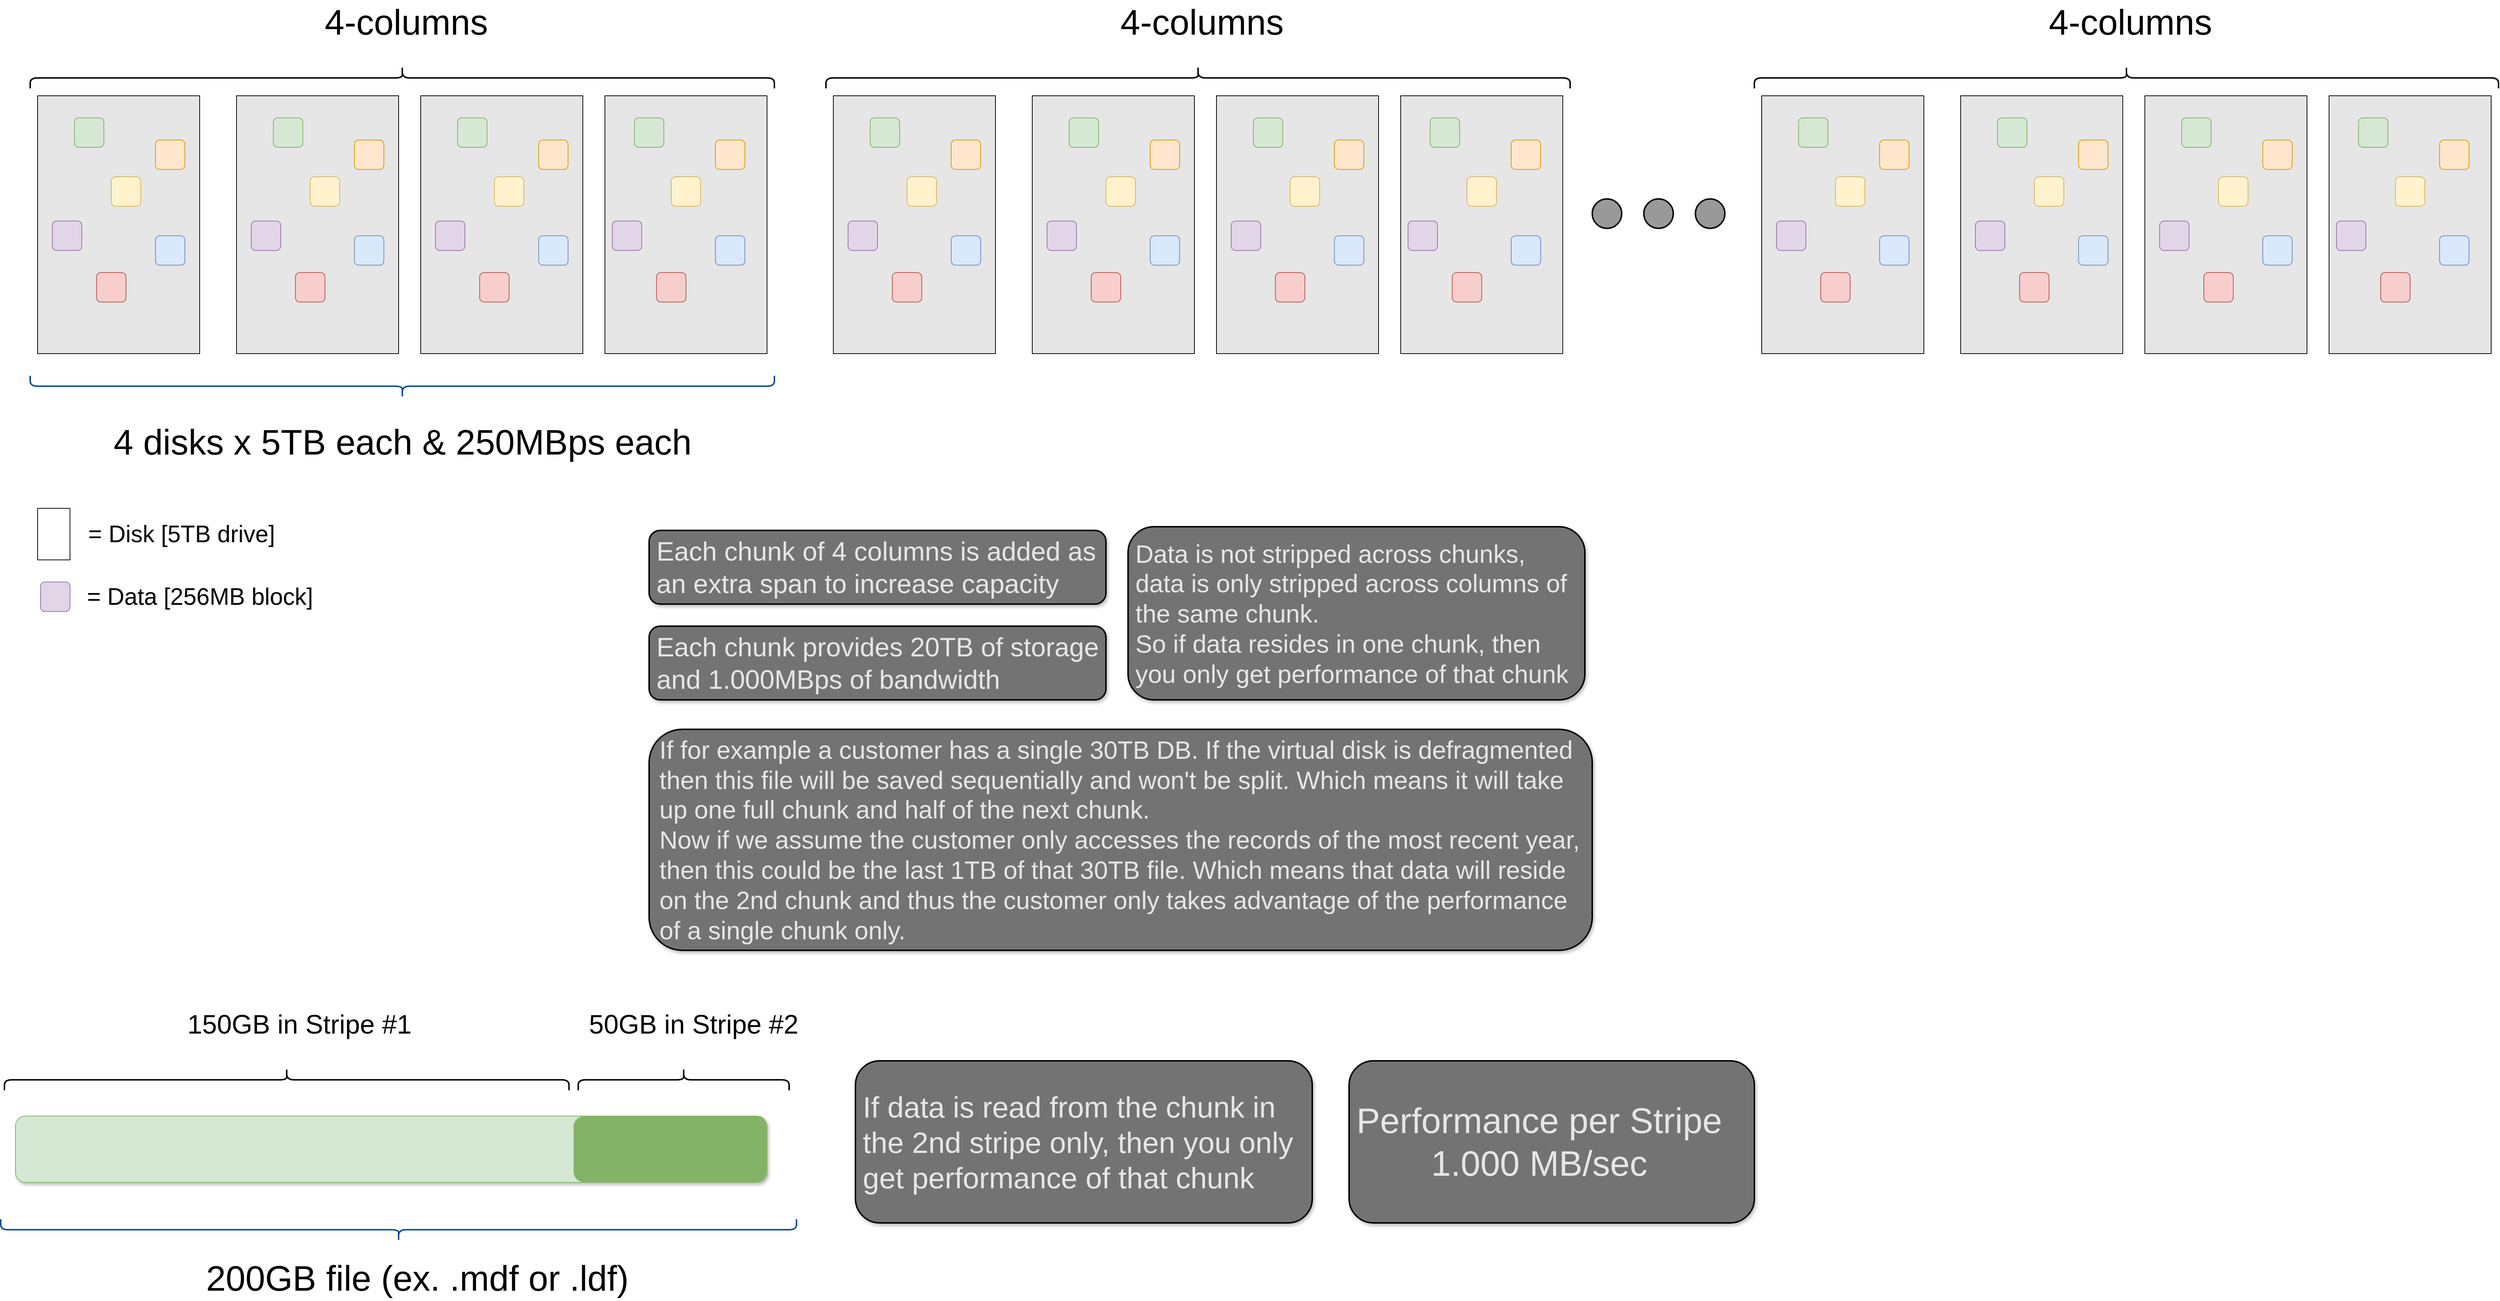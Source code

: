 <mxfile version="13.0.3" type="device" pages="3"><diagram id="DKdcRfRCB1qswMEAjNHK" name="Columns"><mxGraphModel dx="2624" dy="1922" grid="1" gridSize="10" guides="1" tooltips="1" connect="1" arrows="1" fold="1" page="1" pageScale="1" pageWidth="850" pageHeight="1100" math="0" shadow="0"><root><mxCell id="0"/><mxCell id="1" parent="0"/><mxCell id="1ExnS8ZEhoYaDRXS-GKZ-2" value="" style="rounded=1;whiteSpace=wrap;html=1;fillColor=#d5e8d4;shadow=1;strokeColor=#82b366;" vertex="1" parent="1"><mxGeometry x="40" y="1835" width="1020" height="90" as="geometry"/></mxCell><mxCell id="1ExnS8ZEhoYaDRXS-GKZ-3" value="" style="shape=curlyBracket;whiteSpace=wrap;html=1;rounded=1;fillColor=none;size=0.525;strokeWidth=2;rotation=-90;flipV=1;strokeColor=#004C99;" vertex="1" parent="1"><mxGeometry x="545" y="1450" width="30" height="1080" as="geometry"/></mxCell><mxCell id="1ExnS8ZEhoYaDRXS-GKZ-4" value="200GB file (ex. .mdf or .ldf)" style="text;html=1;align=center;verticalAlign=middle;resizable=0;points=[];autosize=1;fontSize=48;" vertex="1" parent="1"><mxGeometry x="290" y="2025" width="590" height="60" as="geometry"/></mxCell><mxCell id="1ExnS8ZEhoYaDRXS-GKZ-6" value="" style="shape=curlyBracket;whiteSpace=wrap;html=1;rounded=1;fillColor=none;size=0.525;strokeWidth=2;rotation=90;" vertex="1" parent="1"><mxGeometry x="393.13" y="1401.88" width="30" height="766.25" as="geometry"/></mxCell><mxCell id="1ExnS8ZEhoYaDRXS-GKZ-7" value="150GB in Stripe #1" style="text;html=1;align=center;verticalAlign=middle;resizable=0;points=[];autosize=1;fontSize=36;" vertex="1" parent="1"><mxGeometry x="265" y="1685" width="320" height="50" as="geometry"/></mxCell><mxCell id="1ExnS8ZEhoYaDRXS-GKZ-8" value="" style="shape=curlyBracket;whiteSpace=wrap;html=1;rounded=1;fillColor=none;size=0.525;strokeWidth=2;rotation=90;" vertex="1" parent="1"><mxGeometry x="931.88" y="1641.88" width="30" height="286.25" as="geometry"/></mxCell><mxCell id="1ExnS8ZEhoYaDRXS-GKZ-10" value="50GB in Stripe #2" style="text;html=1;align=center;verticalAlign=middle;resizable=0;points=[];autosize=1;fontSize=36;" vertex="1" parent="1"><mxGeometry x="810" y="1685" width="300" height="50" as="geometry"/></mxCell><mxCell id="1ExnS8ZEhoYaDRXS-GKZ-11" value="" style="rounded=1;whiteSpace=wrap;html=1;shadow=0;strokeColor=#82b366;fillColor=#82B366;fontSize=36;" vertex="1" parent="1"><mxGeometry x="798" y="1836" width="261" height="88" as="geometry"/></mxCell><mxCell id="1ExnS8ZEhoYaDRXS-GKZ-12" value="If data is read from the chunk in the 2nd stripe only, then you only get performance of that chunk" style="rounded=1;whiteSpace=wrap;html=1;shadow=1;strokeColor=#000000;strokeWidth=2;fillColor=#737373;fontSize=40;fontColor=#E6E6E6;align=left;spacingLeft=8;spacingRight=8;" vertex="1" parent="1"><mxGeometry x="1180" y="1760" width="620" height="220" as="geometry"/></mxCell><mxCell id="1ExnS8ZEhoYaDRXS-GKZ-13" value="Performance per Stripe&lt;br style=&quot;font-size: 48px;&quot;&gt;&lt;div style=&quot;text-align: center; font-size: 48px;&quot;&gt;&lt;span style=&quot;font-size: 48px;&quot;&gt;1.000 MB/sec&lt;/span&gt;&lt;/div&gt;" style="rounded=1;whiteSpace=wrap;html=1;shadow=1;strokeColor=#000000;strokeWidth=2;fillColor=#737373;fontSize=48;fontColor=#E6E6E6;align=left;spacingLeft=8;spacingRight=8;" vertex="1" parent="1"><mxGeometry x="1850" y="1760" width="550" height="220" as="geometry"/></mxCell><mxCell id="AC894N1xQ28S6nn_JGW8-8" value="Disks" parent="0"/><mxCell id="AC894N1xQ28S6nn_JGW8-3" value="" style="rounded=0;whiteSpace=wrap;html=1;fillColor=#E6E6E6;" parent="AC894N1xQ28S6nn_JGW8-8" vertex="1"><mxGeometry x="70" y="450" width="220" height="350" as="geometry"/></mxCell><mxCell id="AC894N1xQ28S6nn_JGW8-4" value="" style="rounded=0;whiteSpace=wrap;html=1;fillColor=#E6E6E6;" parent="AC894N1xQ28S6nn_JGW8-8" vertex="1"><mxGeometry x="340" y="450" width="220" height="350" as="geometry"/></mxCell><mxCell id="AC894N1xQ28S6nn_JGW8-5" value="" style="rounded=0;whiteSpace=wrap;html=1;fillColor=#E6E6E6;" parent="AC894N1xQ28S6nn_JGW8-8" vertex="1"><mxGeometry x="590" y="450" width="220" height="350" as="geometry"/></mxCell><mxCell id="AC894N1xQ28S6nn_JGW8-6" value="" style="rounded=0;whiteSpace=wrap;html=1;fillColor=#E6E6E6;" parent="AC894N1xQ28S6nn_JGW8-8" vertex="1"><mxGeometry x="840" y="450" width="220" height="350" as="geometry"/></mxCell><mxCell id="AC894N1xQ28S6nn_JGW8-9" value="Data" parent="0"/><mxCell id="AC894N1xQ28S6nn_JGW8-7" value="" style="rounded=1;whiteSpace=wrap;html=1;fillColor=#e1d5e7;strokeColor=#9673a6;" parent="AC894N1xQ28S6nn_JGW8-9" vertex="1"><mxGeometry x="90" y="620" width="40" height="40" as="geometry"/></mxCell><mxCell id="AC894N1xQ28S6nn_JGW8-17" value="" style="rounded=1;whiteSpace=wrap;html=1;fillColor=#fff2cc;strokeColor=#d6b656;" parent="AC894N1xQ28S6nn_JGW8-9" vertex="1"><mxGeometry x="170" y="560" width="40" height="40" as="geometry"/></mxCell><mxCell id="AC894N1xQ28S6nn_JGW8-18" value="" style="rounded=1;whiteSpace=wrap;html=1;fillColor=#f8cecc;strokeColor=#b85450;" parent="AC894N1xQ28S6nn_JGW8-9" vertex="1"><mxGeometry x="150" y="690" width="40" height="40" as="geometry"/></mxCell><mxCell id="AC894N1xQ28S6nn_JGW8-19" value="" style="rounded=1;whiteSpace=wrap;html=1;fillColor=#dae8fc;strokeColor=#6c8ebf;" parent="AC894N1xQ28S6nn_JGW8-9" vertex="1"><mxGeometry x="230" y="640" width="40" height="40" as="geometry"/></mxCell><mxCell id="AC894N1xQ28S6nn_JGW8-20" value="" style="rounded=1;whiteSpace=wrap;html=1;fillColor=#d5e8d4;strokeColor=#82b366;" parent="AC894N1xQ28S6nn_JGW8-9" vertex="1"><mxGeometry x="120" y="480" width="40" height="40" as="geometry"/></mxCell><mxCell id="AC894N1xQ28S6nn_JGW8-21" value="" style="rounded=1;whiteSpace=wrap;html=1;fillColor=#ffe6cc;strokeColor=#d79b00;" parent="AC894N1xQ28S6nn_JGW8-9" vertex="1"><mxGeometry x="230" y="510" width="40" height="40" as="geometry"/></mxCell><mxCell id="AC894N1xQ28S6nn_JGW8-23" value="" style="rounded=1;whiteSpace=wrap;html=1;fillColor=#e1d5e7;strokeColor=#9673a6;" parent="AC894N1xQ28S6nn_JGW8-9" vertex="1"><mxGeometry x="360" y="620" width="40" height="40" as="geometry"/></mxCell><mxCell id="AC894N1xQ28S6nn_JGW8-24" value="" style="rounded=1;whiteSpace=wrap;html=1;fillColor=#fff2cc;strokeColor=#d6b656;" parent="AC894N1xQ28S6nn_JGW8-9" vertex="1"><mxGeometry x="440" y="560" width="40" height="40" as="geometry"/></mxCell><mxCell id="AC894N1xQ28S6nn_JGW8-25" value="" style="rounded=1;whiteSpace=wrap;html=1;fillColor=#f8cecc;strokeColor=#b85450;" parent="AC894N1xQ28S6nn_JGW8-9" vertex="1"><mxGeometry x="420" y="690" width="40" height="40" as="geometry"/></mxCell><mxCell id="AC894N1xQ28S6nn_JGW8-26" value="" style="rounded=1;whiteSpace=wrap;html=1;fillColor=#dae8fc;strokeColor=#6c8ebf;" parent="AC894N1xQ28S6nn_JGW8-9" vertex="1"><mxGeometry x="500" y="640" width="40" height="40" as="geometry"/></mxCell><mxCell id="AC894N1xQ28S6nn_JGW8-27" value="" style="rounded=1;whiteSpace=wrap;html=1;fillColor=#d5e8d4;strokeColor=#82b366;" parent="AC894N1xQ28S6nn_JGW8-9" vertex="1"><mxGeometry x="390" y="480" width="40" height="40" as="geometry"/></mxCell><mxCell id="AC894N1xQ28S6nn_JGW8-28" value="" style="rounded=1;whiteSpace=wrap;html=1;fillColor=#ffe6cc;strokeColor=#d79b00;" parent="AC894N1xQ28S6nn_JGW8-9" vertex="1"><mxGeometry x="500" y="510" width="40" height="40" as="geometry"/></mxCell><mxCell id="AC894N1xQ28S6nn_JGW8-29" value="" style="rounded=1;whiteSpace=wrap;html=1;fillColor=#e1d5e7;strokeColor=#9673a6;" parent="AC894N1xQ28S6nn_JGW8-9" vertex="1"><mxGeometry x="610" y="620" width="40" height="40" as="geometry"/></mxCell><mxCell id="AC894N1xQ28S6nn_JGW8-30" value="" style="rounded=1;whiteSpace=wrap;html=1;fillColor=#fff2cc;strokeColor=#d6b656;" parent="AC894N1xQ28S6nn_JGW8-9" vertex="1"><mxGeometry x="690" y="560" width="40" height="40" as="geometry"/></mxCell><mxCell id="AC894N1xQ28S6nn_JGW8-31" value="" style="rounded=1;whiteSpace=wrap;html=1;fillColor=#f8cecc;strokeColor=#b85450;" parent="AC894N1xQ28S6nn_JGW8-9" vertex="1"><mxGeometry x="670" y="690" width="40" height="40" as="geometry"/></mxCell><mxCell id="AC894N1xQ28S6nn_JGW8-32" value="" style="rounded=1;whiteSpace=wrap;html=1;fillColor=#dae8fc;strokeColor=#6c8ebf;" parent="AC894N1xQ28S6nn_JGW8-9" vertex="1"><mxGeometry x="750" y="640" width="40" height="40" as="geometry"/></mxCell><mxCell id="AC894N1xQ28S6nn_JGW8-33" value="" style="rounded=1;whiteSpace=wrap;html=1;fillColor=#d5e8d4;strokeColor=#82b366;" parent="AC894N1xQ28S6nn_JGW8-9" vertex="1"><mxGeometry x="640" y="480" width="40" height="40" as="geometry"/></mxCell><mxCell id="AC894N1xQ28S6nn_JGW8-34" value="" style="rounded=1;whiteSpace=wrap;html=1;fillColor=#ffe6cc;strokeColor=#d79b00;" parent="AC894N1xQ28S6nn_JGW8-9" vertex="1"><mxGeometry x="750" y="510" width="40" height="40" as="geometry"/></mxCell><mxCell id="AC894N1xQ28S6nn_JGW8-35" value="" style="rounded=1;whiteSpace=wrap;html=1;fillColor=#e1d5e7;strokeColor=#9673a6;" parent="AC894N1xQ28S6nn_JGW8-9" vertex="1"><mxGeometry x="850" y="620" width="40" height="40" as="geometry"/></mxCell><mxCell id="AC894N1xQ28S6nn_JGW8-36" value="" style="rounded=1;whiteSpace=wrap;html=1;fillColor=#fff2cc;strokeColor=#d6b656;" parent="AC894N1xQ28S6nn_JGW8-9" vertex="1"><mxGeometry x="930" y="560" width="40" height="40" as="geometry"/></mxCell><mxCell id="AC894N1xQ28S6nn_JGW8-37" value="" style="rounded=1;whiteSpace=wrap;html=1;fillColor=#f8cecc;strokeColor=#b85450;" parent="AC894N1xQ28S6nn_JGW8-9" vertex="1"><mxGeometry x="910" y="690" width="40" height="40" as="geometry"/></mxCell><mxCell id="AC894N1xQ28S6nn_JGW8-38" value="" style="rounded=1;whiteSpace=wrap;html=1;fillColor=#dae8fc;strokeColor=#6c8ebf;" parent="AC894N1xQ28S6nn_JGW8-9" vertex="1"><mxGeometry x="990" y="640" width="40" height="40" as="geometry"/></mxCell><mxCell id="AC894N1xQ28S6nn_JGW8-39" value="" style="rounded=1;whiteSpace=wrap;html=1;fillColor=#d5e8d4;strokeColor=#82b366;" parent="AC894N1xQ28S6nn_JGW8-9" vertex="1"><mxGeometry x="880" y="480" width="40" height="40" as="geometry"/></mxCell><mxCell id="AC894N1xQ28S6nn_JGW8-40" value="" style="rounded=1;whiteSpace=wrap;html=1;fillColor=#ffe6cc;strokeColor=#d79b00;" parent="AC894N1xQ28S6nn_JGW8-9" vertex="1"><mxGeometry x="990" y="510" width="40" height="40" as="geometry"/></mxCell><mxCell id="AC894N1xQ28S6nn_JGW8-41" value="" style="rounded=0;whiteSpace=wrap;html=1;fillColor=#E6E6E6;" parent="AC894N1xQ28S6nn_JGW8-9" vertex="1"><mxGeometry x="1150" y="450" width="220" height="350" as="geometry"/></mxCell><mxCell id="AC894N1xQ28S6nn_JGW8-42" value="" style="rounded=0;whiteSpace=wrap;html=1;fillColor=#E6E6E6;" parent="AC894N1xQ28S6nn_JGW8-9" vertex="1"><mxGeometry x="1420" y="450" width="220" height="350" as="geometry"/></mxCell><mxCell id="AC894N1xQ28S6nn_JGW8-43" value="" style="rounded=0;whiteSpace=wrap;html=1;fillColor=#E6E6E6;" parent="AC894N1xQ28S6nn_JGW8-9" vertex="1"><mxGeometry x="1670" y="450" width="220" height="350" as="geometry"/></mxCell><mxCell id="AC894N1xQ28S6nn_JGW8-44" value="" style="rounded=0;whiteSpace=wrap;html=1;fillColor=#E6E6E6;" parent="AC894N1xQ28S6nn_JGW8-9" vertex="1"><mxGeometry x="1920" y="450" width="220" height="350" as="geometry"/></mxCell><mxCell id="AC894N1xQ28S6nn_JGW8-45" value="" style="rounded=1;whiteSpace=wrap;html=1;fillColor=#e1d5e7;strokeColor=#9673a6;" parent="AC894N1xQ28S6nn_JGW8-9" vertex="1"><mxGeometry x="1170" y="620" width="40" height="40" as="geometry"/></mxCell><mxCell id="AC894N1xQ28S6nn_JGW8-46" value="" style="rounded=1;whiteSpace=wrap;html=1;fillColor=#fff2cc;strokeColor=#d6b656;" parent="AC894N1xQ28S6nn_JGW8-9" vertex="1"><mxGeometry x="1250" y="560" width="40" height="40" as="geometry"/></mxCell><mxCell id="AC894N1xQ28S6nn_JGW8-47" value="" style="rounded=1;whiteSpace=wrap;html=1;fillColor=#f8cecc;strokeColor=#b85450;" parent="AC894N1xQ28S6nn_JGW8-9" vertex="1"><mxGeometry x="1230" y="690" width="40" height="40" as="geometry"/></mxCell><mxCell id="AC894N1xQ28S6nn_JGW8-48" value="" style="rounded=1;whiteSpace=wrap;html=1;fillColor=#dae8fc;strokeColor=#6c8ebf;" parent="AC894N1xQ28S6nn_JGW8-9" vertex="1"><mxGeometry x="1310" y="640" width="40" height="40" as="geometry"/></mxCell><mxCell id="AC894N1xQ28S6nn_JGW8-49" value="" style="rounded=1;whiteSpace=wrap;html=1;fillColor=#d5e8d4;strokeColor=#82b366;" parent="AC894N1xQ28S6nn_JGW8-9" vertex="1"><mxGeometry x="1200" y="480" width="40" height="40" as="geometry"/></mxCell><mxCell id="AC894N1xQ28S6nn_JGW8-50" value="" style="rounded=1;whiteSpace=wrap;html=1;fillColor=#ffe6cc;strokeColor=#d79b00;" parent="AC894N1xQ28S6nn_JGW8-9" vertex="1"><mxGeometry x="1310" y="510" width="40" height="40" as="geometry"/></mxCell><mxCell id="AC894N1xQ28S6nn_JGW8-51" value="" style="rounded=1;whiteSpace=wrap;html=1;fillColor=#e1d5e7;strokeColor=#9673a6;" parent="AC894N1xQ28S6nn_JGW8-9" vertex="1"><mxGeometry x="1440" y="620" width="40" height="40" as="geometry"/></mxCell><mxCell id="AC894N1xQ28S6nn_JGW8-52" value="" style="rounded=1;whiteSpace=wrap;html=1;fillColor=#fff2cc;strokeColor=#d6b656;" parent="AC894N1xQ28S6nn_JGW8-9" vertex="1"><mxGeometry x="1520" y="560" width="40" height="40" as="geometry"/></mxCell><mxCell id="AC894N1xQ28S6nn_JGW8-53" value="" style="rounded=1;whiteSpace=wrap;html=1;fillColor=#f8cecc;strokeColor=#b85450;" parent="AC894N1xQ28S6nn_JGW8-9" vertex="1"><mxGeometry x="1500" y="690" width="40" height="40" as="geometry"/></mxCell><mxCell id="AC894N1xQ28S6nn_JGW8-54" value="" style="rounded=1;whiteSpace=wrap;html=1;fillColor=#dae8fc;strokeColor=#6c8ebf;" parent="AC894N1xQ28S6nn_JGW8-9" vertex="1"><mxGeometry x="1580" y="640" width="40" height="40" as="geometry"/></mxCell><mxCell id="AC894N1xQ28S6nn_JGW8-55" value="" style="rounded=1;whiteSpace=wrap;html=1;fillColor=#d5e8d4;strokeColor=#82b366;" parent="AC894N1xQ28S6nn_JGW8-9" vertex="1"><mxGeometry x="1470" y="480" width="40" height="40" as="geometry"/></mxCell><mxCell id="AC894N1xQ28S6nn_JGW8-56" value="" style="rounded=1;whiteSpace=wrap;html=1;fillColor=#ffe6cc;strokeColor=#d79b00;" parent="AC894N1xQ28S6nn_JGW8-9" vertex="1"><mxGeometry x="1580" y="510" width="40" height="40" as="geometry"/></mxCell><mxCell id="AC894N1xQ28S6nn_JGW8-57" value="" style="rounded=1;whiteSpace=wrap;html=1;fillColor=#e1d5e7;strokeColor=#9673a6;" parent="AC894N1xQ28S6nn_JGW8-9" vertex="1"><mxGeometry x="1690" y="620" width="40" height="40" as="geometry"/></mxCell><mxCell id="AC894N1xQ28S6nn_JGW8-58" value="" style="rounded=1;whiteSpace=wrap;html=1;fillColor=#fff2cc;strokeColor=#d6b656;" parent="AC894N1xQ28S6nn_JGW8-9" vertex="1"><mxGeometry x="1770" y="560" width="40" height="40" as="geometry"/></mxCell><mxCell id="AC894N1xQ28S6nn_JGW8-59" value="" style="rounded=1;whiteSpace=wrap;html=1;fillColor=#f8cecc;strokeColor=#b85450;" parent="AC894N1xQ28S6nn_JGW8-9" vertex="1"><mxGeometry x="1750" y="690" width="40" height="40" as="geometry"/></mxCell><mxCell id="AC894N1xQ28S6nn_JGW8-60" value="" style="rounded=1;whiteSpace=wrap;html=1;fillColor=#dae8fc;strokeColor=#6c8ebf;" parent="AC894N1xQ28S6nn_JGW8-9" vertex="1"><mxGeometry x="1830" y="640" width="40" height="40" as="geometry"/></mxCell><mxCell id="AC894N1xQ28S6nn_JGW8-61" value="" style="rounded=1;whiteSpace=wrap;html=1;fillColor=#d5e8d4;strokeColor=#82b366;" parent="AC894N1xQ28S6nn_JGW8-9" vertex="1"><mxGeometry x="1720" y="480" width="40" height="40" as="geometry"/></mxCell><mxCell id="AC894N1xQ28S6nn_JGW8-62" value="" style="rounded=1;whiteSpace=wrap;html=1;fillColor=#ffe6cc;strokeColor=#d79b00;" parent="AC894N1xQ28S6nn_JGW8-9" vertex="1"><mxGeometry x="1830" y="510" width="40" height="40" as="geometry"/></mxCell><mxCell id="AC894N1xQ28S6nn_JGW8-63" value="" style="rounded=1;whiteSpace=wrap;html=1;fillColor=#e1d5e7;strokeColor=#9673a6;" parent="AC894N1xQ28S6nn_JGW8-9" vertex="1"><mxGeometry x="1930" y="620" width="40" height="40" as="geometry"/></mxCell><mxCell id="AC894N1xQ28S6nn_JGW8-64" value="" style="rounded=1;whiteSpace=wrap;html=1;fillColor=#fff2cc;strokeColor=#d6b656;" parent="AC894N1xQ28S6nn_JGW8-9" vertex="1"><mxGeometry x="2010" y="560" width="40" height="40" as="geometry"/></mxCell><mxCell id="AC894N1xQ28S6nn_JGW8-65" value="" style="rounded=1;whiteSpace=wrap;html=1;fillColor=#f8cecc;strokeColor=#b85450;" parent="AC894N1xQ28S6nn_JGW8-9" vertex="1"><mxGeometry x="1990" y="690" width="40" height="40" as="geometry"/></mxCell><mxCell id="AC894N1xQ28S6nn_JGW8-66" value="" style="rounded=1;whiteSpace=wrap;html=1;fillColor=#dae8fc;strokeColor=#6c8ebf;" parent="AC894N1xQ28S6nn_JGW8-9" vertex="1"><mxGeometry x="2070" y="640" width="40" height="40" as="geometry"/></mxCell><mxCell id="AC894N1xQ28S6nn_JGW8-67" value="" style="rounded=1;whiteSpace=wrap;html=1;fillColor=#d5e8d4;strokeColor=#82b366;" parent="AC894N1xQ28S6nn_JGW8-9" vertex="1"><mxGeometry x="1960" y="480" width="40" height="40" as="geometry"/></mxCell><mxCell id="AC894N1xQ28S6nn_JGW8-68" value="" style="rounded=1;whiteSpace=wrap;html=1;fillColor=#ffe6cc;strokeColor=#d79b00;" parent="AC894N1xQ28S6nn_JGW8-9" vertex="1"><mxGeometry x="2070" y="510" width="40" height="40" as="geometry"/></mxCell><mxCell id="AC894N1xQ28S6nn_JGW8-69" value="4-columns" style="text;html=1;align=center;verticalAlign=middle;resizable=0;points=[];autosize=1;fontSize=48;" parent="AC894N1xQ28S6nn_JGW8-9" vertex="1"><mxGeometry x="1530" y="320" width="240" height="60" as="geometry"/></mxCell><mxCell id="AC894N1xQ28S6nn_JGW8-70" value="" style="shape=curlyBracket;whiteSpace=wrap;html=1;rounded=1;fillColor=none;size=0.525;strokeWidth=2;rotation=90;" parent="AC894N1xQ28S6nn_JGW8-9" vertex="1"><mxGeometry x="1630" y="-80" width="30" height="1010" as="geometry"/></mxCell><mxCell id="AC894N1xQ28S6nn_JGW8-74" value="" style="rounded=0;whiteSpace=wrap;html=1;fillColor=#E6E6E6;" parent="AC894N1xQ28S6nn_JGW8-9" vertex="1"><mxGeometry x="2410" y="450" width="220" height="350" as="geometry"/></mxCell><mxCell id="AC894N1xQ28S6nn_JGW8-75" value="" style="rounded=0;whiteSpace=wrap;html=1;fillColor=#E6E6E6;" parent="AC894N1xQ28S6nn_JGW8-9" vertex="1"><mxGeometry x="2680" y="450" width="220" height="350" as="geometry"/></mxCell><mxCell id="AC894N1xQ28S6nn_JGW8-76" value="" style="rounded=0;whiteSpace=wrap;html=1;fillColor=#E6E6E6;" parent="AC894N1xQ28S6nn_JGW8-9" vertex="1"><mxGeometry x="2930" y="450" width="220" height="350" as="geometry"/></mxCell><mxCell id="AC894N1xQ28S6nn_JGW8-77" value="" style="rounded=0;whiteSpace=wrap;html=1;fillColor=#E6E6E6;" parent="AC894N1xQ28S6nn_JGW8-9" vertex="1"><mxGeometry x="3180" y="450" width="220" height="350" as="geometry"/></mxCell><mxCell id="AC894N1xQ28S6nn_JGW8-78" value="" style="rounded=1;whiteSpace=wrap;html=1;fillColor=#e1d5e7;strokeColor=#9673a6;" parent="AC894N1xQ28S6nn_JGW8-9" vertex="1"><mxGeometry x="2430" y="620" width="40" height="40" as="geometry"/></mxCell><mxCell id="AC894N1xQ28S6nn_JGW8-79" value="" style="rounded=1;whiteSpace=wrap;html=1;fillColor=#fff2cc;strokeColor=#d6b656;" parent="AC894N1xQ28S6nn_JGW8-9" vertex="1"><mxGeometry x="2510" y="560" width="40" height="40" as="geometry"/></mxCell><mxCell id="AC894N1xQ28S6nn_JGW8-80" value="" style="rounded=1;whiteSpace=wrap;html=1;fillColor=#f8cecc;strokeColor=#b85450;" parent="AC894N1xQ28S6nn_JGW8-9" vertex="1"><mxGeometry x="2490" y="690" width="40" height="40" as="geometry"/></mxCell><mxCell id="AC894N1xQ28S6nn_JGW8-81" value="" style="rounded=1;whiteSpace=wrap;html=1;fillColor=#dae8fc;strokeColor=#6c8ebf;" parent="AC894N1xQ28S6nn_JGW8-9" vertex="1"><mxGeometry x="2570" y="640" width="40" height="40" as="geometry"/></mxCell><mxCell id="AC894N1xQ28S6nn_JGW8-82" value="" style="rounded=1;whiteSpace=wrap;html=1;fillColor=#d5e8d4;strokeColor=#82b366;" parent="AC894N1xQ28S6nn_JGW8-9" vertex="1"><mxGeometry x="2460" y="480" width="40" height="40" as="geometry"/></mxCell><mxCell id="AC894N1xQ28S6nn_JGW8-83" value="" style="rounded=1;whiteSpace=wrap;html=1;fillColor=#ffe6cc;strokeColor=#d79b00;" parent="AC894N1xQ28S6nn_JGW8-9" vertex="1"><mxGeometry x="2570" y="510" width="40" height="40" as="geometry"/></mxCell><mxCell id="AC894N1xQ28S6nn_JGW8-84" value="" style="rounded=1;whiteSpace=wrap;html=1;fillColor=#e1d5e7;strokeColor=#9673a6;" parent="AC894N1xQ28S6nn_JGW8-9" vertex="1"><mxGeometry x="2700" y="620" width="40" height="40" as="geometry"/></mxCell><mxCell id="AC894N1xQ28S6nn_JGW8-85" value="" style="rounded=1;whiteSpace=wrap;html=1;fillColor=#fff2cc;strokeColor=#d6b656;" parent="AC894N1xQ28S6nn_JGW8-9" vertex="1"><mxGeometry x="2780" y="560" width="40" height="40" as="geometry"/></mxCell><mxCell id="AC894N1xQ28S6nn_JGW8-86" value="" style="rounded=1;whiteSpace=wrap;html=1;fillColor=#f8cecc;strokeColor=#b85450;" parent="AC894N1xQ28S6nn_JGW8-9" vertex="1"><mxGeometry x="2760" y="690" width="40" height="40" as="geometry"/></mxCell><mxCell id="AC894N1xQ28S6nn_JGW8-87" value="" style="rounded=1;whiteSpace=wrap;html=1;fillColor=#dae8fc;strokeColor=#6c8ebf;" parent="AC894N1xQ28S6nn_JGW8-9" vertex="1"><mxGeometry x="2840" y="640" width="40" height="40" as="geometry"/></mxCell><mxCell id="AC894N1xQ28S6nn_JGW8-88" value="" style="rounded=1;whiteSpace=wrap;html=1;fillColor=#d5e8d4;strokeColor=#82b366;" parent="AC894N1xQ28S6nn_JGW8-9" vertex="1"><mxGeometry x="2730" y="480" width="40" height="40" as="geometry"/></mxCell><mxCell id="AC894N1xQ28S6nn_JGW8-89" value="" style="rounded=1;whiteSpace=wrap;html=1;fillColor=#ffe6cc;strokeColor=#d79b00;" parent="AC894N1xQ28S6nn_JGW8-9" vertex="1"><mxGeometry x="2840" y="510" width="40" height="40" as="geometry"/></mxCell><mxCell id="AC894N1xQ28S6nn_JGW8-90" value="" style="rounded=1;whiteSpace=wrap;html=1;fillColor=#e1d5e7;strokeColor=#9673a6;" parent="AC894N1xQ28S6nn_JGW8-9" vertex="1"><mxGeometry x="2950" y="620" width="40" height="40" as="geometry"/></mxCell><mxCell id="AC894N1xQ28S6nn_JGW8-91" value="" style="rounded=1;whiteSpace=wrap;html=1;fillColor=#fff2cc;strokeColor=#d6b656;" parent="AC894N1xQ28S6nn_JGW8-9" vertex="1"><mxGeometry x="3030" y="560" width="40" height="40" as="geometry"/></mxCell><mxCell id="AC894N1xQ28S6nn_JGW8-92" value="" style="rounded=1;whiteSpace=wrap;html=1;fillColor=#f8cecc;strokeColor=#b85450;" parent="AC894N1xQ28S6nn_JGW8-9" vertex="1"><mxGeometry x="3010" y="690" width="40" height="40" as="geometry"/></mxCell><mxCell id="AC894N1xQ28S6nn_JGW8-93" value="" style="rounded=1;whiteSpace=wrap;html=1;fillColor=#dae8fc;strokeColor=#6c8ebf;" parent="AC894N1xQ28S6nn_JGW8-9" vertex="1"><mxGeometry x="3090" y="640" width="40" height="40" as="geometry"/></mxCell><mxCell id="AC894N1xQ28S6nn_JGW8-94" value="" style="rounded=1;whiteSpace=wrap;html=1;fillColor=#d5e8d4;strokeColor=#82b366;" parent="AC894N1xQ28S6nn_JGW8-9" vertex="1"><mxGeometry x="2980" y="480" width="40" height="40" as="geometry"/></mxCell><mxCell id="AC894N1xQ28S6nn_JGW8-95" value="" style="rounded=1;whiteSpace=wrap;html=1;fillColor=#ffe6cc;strokeColor=#d79b00;" parent="AC894N1xQ28S6nn_JGW8-9" vertex="1"><mxGeometry x="3090" y="510" width="40" height="40" as="geometry"/></mxCell><mxCell id="AC894N1xQ28S6nn_JGW8-96" value="" style="rounded=1;whiteSpace=wrap;html=1;fillColor=#e1d5e7;strokeColor=#9673a6;" parent="AC894N1xQ28S6nn_JGW8-9" vertex="1"><mxGeometry x="3190" y="620" width="40" height="40" as="geometry"/></mxCell><mxCell id="AC894N1xQ28S6nn_JGW8-97" value="" style="rounded=1;whiteSpace=wrap;html=1;fillColor=#fff2cc;strokeColor=#d6b656;" parent="AC894N1xQ28S6nn_JGW8-9" vertex="1"><mxGeometry x="3270" y="560" width="40" height="40" as="geometry"/></mxCell><mxCell id="AC894N1xQ28S6nn_JGW8-98" value="" style="rounded=1;whiteSpace=wrap;html=1;fillColor=#f8cecc;strokeColor=#b85450;" parent="AC894N1xQ28S6nn_JGW8-9" vertex="1"><mxGeometry x="3250" y="690" width="40" height="40" as="geometry"/></mxCell><mxCell id="AC894N1xQ28S6nn_JGW8-99" value="" style="rounded=1;whiteSpace=wrap;html=1;fillColor=#dae8fc;strokeColor=#6c8ebf;" parent="AC894N1xQ28S6nn_JGW8-9" vertex="1"><mxGeometry x="3330" y="640" width="40" height="40" as="geometry"/></mxCell><mxCell id="AC894N1xQ28S6nn_JGW8-100" value="" style="rounded=1;whiteSpace=wrap;html=1;fillColor=#d5e8d4;strokeColor=#82b366;" parent="AC894N1xQ28S6nn_JGW8-9" vertex="1"><mxGeometry x="3220" y="480" width="40" height="40" as="geometry"/></mxCell><mxCell id="AC894N1xQ28S6nn_JGW8-101" value="" style="rounded=1;whiteSpace=wrap;html=1;fillColor=#ffe6cc;strokeColor=#d79b00;" parent="AC894N1xQ28S6nn_JGW8-9" vertex="1"><mxGeometry x="3330" y="510" width="40" height="40" as="geometry"/></mxCell><mxCell id="AC894N1xQ28S6nn_JGW8-102" value="4-columns" style="text;html=1;align=center;verticalAlign=middle;resizable=0;points=[];autosize=1;fontSize=48;" parent="AC894N1xQ28S6nn_JGW8-9" vertex="1"><mxGeometry x="2790" y="320" width="240" height="60" as="geometry"/></mxCell><mxCell id="AC894N1xQ28S6nn_JGW8-103" value="" style="shape=curlyBracket;whiteSpace=wrap;html=1;rounded=1;fillColor=none;size=0.525;strokeWidth=2;rotation=90;" parent="AC894N1xQ28S6nn_JGW8-9" vertex="1"><mxGeometry x="2890" y="-80" width="30" height="1010" as="geometry"/></mxCell><mxCell id="AC894N1xQ28S6nn_JGW8-104" value="" style="shape=curlyBracket;whiteSpace=wrap;html=1;rounded=1;fillColor=none;size=0.525;strokeWidth=2;rotation=-90;flipV=1;strokeColor=#004C99;" parent="AC894N1xQ28S6nn_JGW8-9" vertex="1"><mxGeometry x="550" y="340" width="30" height="1010" as="geometry"/></mxCell><mxCell id="AC894N1xQ28S6nn_JGW8-105" value="4 disks x 5TB each &amp;amp; 250MBps each" style="text;html=1;align=center;verticalAlign=middle;resizable=0;points=[];autosize=1;fontSize=48;" parent="AC894N1xQ28S6nn_JGW8-9" vertex="1"><mxGeometry x="165" y="890" width="800" height="60" as="geometry"/></mxCell><mxCell id="AC894N1xQ28S6nn_JGW8-106" value="" style="rounded=0;whiteSpace=wrap;html=1;fillColor=none;" parent="AC894N1xQ28S6nn_JGW8-9" vertex="1"><mxGeometry x="70" y="1010" width="44" height="70" as="geometry"/></mxCell><mxCell id="AC894N1xQ28S6nn_JGW8-107" value="= Disk [5TB drive]" style="text;html=1;align=center;verticalAlign=middle;resizable=0;points=[];autosize=1;fontSize=32;" parent="AC894N1xQ28S6nn_JGW8-9" vertex="1"><mxGeometry x="130" y="1025" width="270" height="40" as="geometry"/></mxCell><mxCell id="AC894N1xQ28S6nn_JGW8-108" value="" style="rounded=1;whiteSpace=wrap;html=1;fillColor=#e1d5e7;strokeColor=#9673a6;" parent="AC894N1xQ28S6nn_JGW8-9" vertex="1"><mxGeometry x="74" y="1110" width="40" height="40" as="geometry"/></mxCell><mxCell id="AC894N1xQ28S6nn_JGW8-109" value="= Data [256MB block]" style="text;html=1;align=center;verticalAlign=middle;resizable=0;points=[];autosize=1;fontSize=32;" parent="AC894N1xQ28S6nn_JGW8-9" vertex="1"><mxGeometry x="130" y="1110" width="320" height="40" as="geometry"/></mxCell><mxCell id="AC894N1xQ28S6nn_JGW8-111" value="&lt;span style=&quot;&quot;&gt;Each chunk of 4 columns is added as&lt;/span&gt;&lt;br style=&quot;&quot;&gt;&lt;span style=&quot;&quot;&gt;an extra span to increase capacity&lt;/span&gt;" style="rounded=1;whiteSpace=wrap;html=1;shadow=1;strokeColor=#000000;strokeWidth=2;fillColor=#737373;fontSize=36;fontColor=#E6E6E6;align=left;spacingLeft=8;spacingRight=8;" parent="AC894N1xQ28S6nn_JGW8-9" vertex="1"><mxGeometry x="900" y="1040" width="620" height="100" as="geometry"/></mxCell><mxCell id="AC894N1xQ28S6nn_JGW8-112" value="Each chunk provides 20TB of storage&lt;br&gt;and 1.000MBps of bandwidth" style="rounded=1;whiteSpace=wrap;html=1;shadow=1;strokeColor=#000000;strokeWidth=2;fillColor=#737373;fontSize=36;fontColor=#E6E6E6;align=left;spacingLeft=8;spacingRight=8;" parent="AC894N1xQ28S6nn_JGW8-9" vertex="1"><mxGeometry x="900" y="1170" width="620" height="100" as="geometry"/></mxCell><mxCell id="AC894N1xQ28S6nn_JGW8-113" value="Data is not stripped across chunks, data is only stripped across columns of the same chunk.&lt;br style=&quot;font-size: 34px&quot;&gt;So if data resides in one chunk, then you only get performance of that chunk" style="rounded=1;whiteSpace=wrap;html=1;shadow=1;strokeColor=#000000;strokeWidth=2;fillColor=#737373;fontSize=34;fontColor=#E6E6E6;align=left;spacingLeft=8;spacingRight=8;" parent="AC894N1xQ28S6nn_JGW8-9" vertex="1"><mxGeometry x="1550" y="1035" width="620" height="235" as="geometry"/></mxCell><mxCell id="AC894N1xQ28S6nn_JGW8-115" value="If for example a customer has a single 30TB DB. If the virtual disk is defragmented then this file will be saved sequentially and won't be split. Which means it will take up one full chunk and half of the next chunk.&lt;br&gt;Now if we assume the customer only accesses the records of the most recent year, then this could be the last 1TB of that 30TB file. Which means that data will reside on the 2nd chunk and thus the customer only takes advantage of the performance of a single chunk only." style="rounded=1;whiteSpace=wrap;html=1;shadow=1;strokeColor=#000000;strokeWidth=2;fillColor=#737373;fontSize=34;fontColor=#E6E6E6;align=left;spacingLeft=12;spacingRight=12;" parent="AC894N1xQ28S6nn_JGW8-9" vertex="1"><mxGeometry x="900" y="1310" width="1280" height="300" as="geometry"/></mxCell><mxCell id="AC894N1xQ28S6nn_JGW8-22" value="Labels" parent="0"/><mxCell id="AC894N1xQ28S6nn_JGW8-16" value="4-columns" style="text;html=1;align=center;verticalAlign=middle;resizable=0;points=[];autosize=1;fontSize=48;" parent="AC894N1xQ28S6nn_JGW8-22" vertex="1"><mxGeometry x="450" y="320" width="240" height="60" as="geometry"/></mxCell><mxCell id="AC894N1xQ28S6nn_JGW8-15" value="" style="shape=curlyBracket;whiteSpace=wrap;html=1;rounded=1;fillColor=none;size=0.525;strokeWidth=2;rotation=90;" parent="AC894N1xQ28S6nn_JGW8-22" vertex="1"><mxGeometry x="550" y="-80" width="30" height="1010" as="geometry"/></mxCell><mxCell id="AC894N1xQ28S6nn_JGW8-71" value="" style="ellipse;whiteSpace=wrap;html=1;aspect=fixed;strokeWidth=2;fillColor=#999999;fontSize=48;" parent="AC894N1xQ28S6nn_JGW8-22" vertex="1"><mxGeometry x="2180" y="590" width="40" height="40" as="geometry"/></mxCell><mxCell id="AC894N1xQ28S6nn_JGW8-72" value="" style="ellipse;whiteSpace=wrap;html=1;aspect=fixed;strokeWidth=2;fillColor=#999999;fontSize=48;" parent="AC894N1xQ28S6nn_JGW8-22" vertex="1"><mxGeometry x="2250" y="590" width="40" height="40" as="geometry"/></mxCell><mxCell id="AC894N1xQ28S6nn_JGW8-73" value="" style="ellipse;whiteSpace=wrap;html=1;aspect=fixed;strokeWidth=2;fillColor=#999999;fontSize=48;" parent="AC894N1xQ28S6nn_JGW8-22" vertex="1"><mxGeometry x="2320" y="590" width="40" height="40" as="geometry"/></mxCell></root></mxGraphModel></diagram><diagram id="tDCRbvtF5vuUfT0HCGGs" name="Re-balancing"><mxGraphModel dx="2624" dy="1922" grid="1" gridSize="10" guides="1" tooltips="1" connect="1" arrows="1" fold="1" page="1" pageScale="1" pageWidth="850" pageHeight="1100" math="0" shadow="0"><root><mxCell id="euW1NlD7vAVWBq1keVa_-0"/><mxCell id="euW1NlD7vAVWBq1keVa_-1" parent="euW1NlD7vAVWBq1keVa_-0"/><mxCell id="HeLCSUpDXVjZJ5jGAT5C-0" value="" style="rounded=0;whiteSpace=wrap;html=1;fillColor=#E6E6E6;" vertex="1" parent="euW1NlD7vAVWBq1keVa_-1"><mxGeometry x="70" y="450" width="220" height="350" as="geometry"/></mxCell><mxCell id="HeLCSUpDXVjZJ5jGAT5C-1" value="" style="rounded=0;whiteSpace=wrap;html=1;fillColor=#E6E6E6;" vertex="1" parent="euW1NlD7vAVWBq1keVa_-1"><mxGeometry x="340" y="450" width="220" height="350" as="geometry"/></mxCell><mxCell id="HeLCSUpDXVjZJ5jGAT5C-2" value="" style="rounded=0;whiteSpace=wrap;html=1;fillColor=#E6E6E6;" vertex="1" parent="euW1NlD7vAVWBq1keVa_-1"><mxGeometry x="590" y="450" width="220" height="350" as="geometry"/></mxCell><mxCell id="HeLCSUpDXVjZJ5jGAT5C-3" value="" style="rounded=0;whiteSpace=wrap;html=1;fillColor=#E6E6E6;" vertex="1" parent="euW1NlD7vAVWBq1keVa_-1"><mxGeometry x="840" y="450" width="220" height="350" as="geometry"/></mxCell><mxCell id="HeLCSUpDXVjZJ5jGAT5C-4" value="" style="rounded=1;whiteSpace=wrap;html=1;fillColor=#e1d5e7;strokeColor=#9673a6;" vertex="1" parent="euW1NlD7vAVWBq1keVa_-1"><mxGeometry x="90" y="620" width="40" height="40" as="geometry"/></mxCell><mxCell id="HeLCSUpDXVjZJ5jGAT5C-5" value="" style="rounded=1;whiteSpace=wrap;html=1;fillColor=#fff2cc;strokeColor=#d6b656;" vertex="1" parent="euW1NlD7vAVWBq1keVa_-1"><mxGeometry x="170" y="560" width="40" height="40" as="geometry"/></mxCell><mxCell id="HeLCSUpDXVjZJ5jGAT5C-6" value="" style="rounded=1;whiteSpace=wrap;html=1;fillColor=#f8cecc;strokeColor=#b85450;" vertex="1" parent="euW1NlD7vAVWBq1keVa_-1"><mxGeometry x="150" y="690" width="40" height="40" as="geometry"/></mxCell><mxCell id="HeLCSUpDXVjZJ5jGAT5C-7" value="" style="rounded=1;whiteSpace=wrap;html=1;fillColor=#dae8fc;strokeColor=#6c8ebf;" vertex="1" parent="euW1NlD7vAVWBq1keVa_-1"><mxGeometry x="230" y="640" width="40" height="40" as="geometry"/></mxCell><mxCell id="HeLCSUpDXVjZJ5jGAT5C-8" value="" style="rounded=1;whiteSpace=wrap;html=1;fillColor=#d5e8d4;strokeColor=#82b366;" vertex="1" parent="euW1NlD7vAVWBq1keVa_-1"><mxGeometry x="120" y="480" width="40" height="40" as="geometry"/></mxCell><mxCell id="HeLCSUpDXVjZJ5jGAT5C-9" value="" style="rounded=1;whiteSpace=wrap;html=1;fillColor=#ffe6cc;strokeColor=#d79b00;" vertex="1" parent="euW1NlD7vAVWBq1keVa_-1"><mxGeometry x="230" y="510" width="40" height="40" as="geometry"/></mxCell><mxCell id="HeLCSUpDXVjZJ5jGAT5C-10" value="" style="rounded=1;whiteSpace=wrap;html=1;fillColor=#e1d5e7;strokeColor=#9673a6;" vertex="1" parent="euW1NlD7vAVWBq1keVa_-1"><mxGeometry x="360" y="620" width="40" height="40" as="geometry"/></mxCell><mxCell id="HeLCSUpDXVjZJ5jGAT5C-11" value="" style="rounded=1;whiteSpace=wrap;html=1;fillColor=#fff2cc;strokeColor=#d6b656;" vertex="1" parent="euW1NlD7vAVWBq1keVa_-1"><mxGeometry x="440" y="560" width="40" height="40" as="geometry"/></mxCell><mxCell id="HeLCSUpDXVjZJ5jGAT5C-12" value="" style="rounded=1;whiteSpace=wrap;html=1;fillColor=#f8cecc;strokeColor=#b85450;" vertex="1" parent="euW1NlD7vAVWBq1keVa_-1"><mxGeometry x="420" y="690" width="40" height="40" as="geometry"/></mxCell><mxCell id="HeLCSUpDXVjZJ5jGAT5C-13" value="" style="rounded=1;whiteSpace=wrap;html=1;fillColor=#dae8fc;strokeColor=#6c8ebf;" vertex="1" parent="euW1NlD7vAVWBq1keVa_-1"><mxGeometry x="500" y="640" width="40" height="40" as="geometry"/></mxCell><mxCell id="HeLCSUpDXVjZJ5jGAT5C-14" value="" style="rounded=1;whiteSpace=wrap;html=1;fillColor=#d5e8d4;strokeColor=#82b366;" vertex="1" parent="euW1NlD7vAVWBq1keVa_-1"><mxGeometry x="390" y="480" width="40" height="40" as="geometry"/></mxCell><mxCell id="HeLCSUpDXVjZJ5jGAT5C-15" value="" style="rounded=1;whiteSpace=wrap;html=1;fillColor=#ffe6cc;strokeColor=#d79b00;" vertex="1" parent="euW1NlD7vAVWBq1keVa_-1"><mxGeometry x="500" y="510" width="40" height="40" as="geometry"/></mxCell><mxCell id="HeLCSUpDXVjZJ5jGAT5C-16" value="" style="rounded=1;whiteSpace=wrap;html=1;fillColor=#e1d5e7;strokeColor=#9673a6;" vertex="1" parent="euW1NlD7vAVWBq1keVa_-1"><mxGeometry x="610" y="620" width="40" height="40" as="geometry"/></mxCell><mxCell id="HeLCSUpDXVjZJ5jGAT5C-17" value="" style="rounded=1;whiteSpace=wrap;html=1;fillColor=#fff2cc;strokeColor=#d6b656;" vertex="1" parent="euW1NlD7vAVWBq1keVa_-1"><mxGeometry x="690" y="560" width="40" height="40" as="geometry"/></mxCell><mxCell id="HeLCSUpDXVjZJ5jGAT5C-18" value="" style="rounded=1;whiteSpace=wrap;html=1;fillColor=#f8cecc;strokeColor=#b85450;" vertex="1" parent="euW1NlD7vAVWBq1keVa_-1"><mxGeometry x="670" y="690" width="40" height="40" as="geometry"/></mxCell><mxCell id="HeLCSUpDXVjZJ5jGAT5C-19" value="" style="rounded=1;whiteSpace=wrap;html=1;fillColor=#dae8fc;strokeColor=#6c8ebf;" vertex="1" parent="euW1NlD7vAVWBq1keVa_-1"><mxGeometry x="750" y="640" width="40" height="40" as="geometry"/></mxCell><mxCell id="HeLCSUpDXVjZJ5jGAT5C-20" value="" style="rounded=1;whiteSpace=wrap;html=1;fillColor=#d5e8d4;strokeColor=#82b366;" vertex="1" parent="euW1NlD7vAVWBq1keVa_-1"><mxGeometry x="640" y="480" width="40" height="40" as="geometry"/></mxCell><mxCell id="HeLCSUpDXVjZJ5jGAT5C-21" value="" style="rounded=1;whiteSpace=wrap;html=1;fillColor=#ffe6cc;strokeColor=#d79b00;" vertex="1" parent="euW1NlD7vAVWBq1keVa_-1"><mxGeometry x="750" y="510" width="40" height="40" as="geometry"/></mxCell><mxCell id="HeLCSUpDXVjZJ5jGAT5C-22" value="" style="rounded=1;whiteSpace=wrap;html=1;fillColor=#e1d5e7;strokeColor=#9673a6;" vertex="1" parent="euW1NlD7vAVWBq1keVa_-1"><mxGeometry x="850" y="620" width="40" height="40" as="geometry"/></mxCell><mxCell id="HeLCSUpDXVjZJ5jGAT5C-23" value="" style="rounded=1;whiteSpace=wrap;html=1;fillColor=#fff2cc;strokeColor=#d6b656;" vertex="1" parent="euW1NlD7vAVWBq1keVa_-1"><mxGeometry x="930" y="560" width="40" height="40" as="geometry"/></mxCell><mxCell id="HeLCSUpDXVjZJ5jGAT5C-24" value="" style="rounded=1;whiteSpace=wrap;html=1;fillColor=#f8cecc;strokeColor=#b85450;" vertex="1" parent="euW1NlD7vAVWBq1keVa_-1"><mxGeometry x="910" y="690" width="40" height="40" as="geometry"/></mxCell><mxCell id="HeLCSUpDXVjZJ5jGAT5C-25" value="" style="rounded=1;whiteSpace=wrap;html=1;fillColor=#dae8fc;strokeColor=#6c8ebf;" vertex="1" parent="euW1NlD7vAVWBq1keVa_-1"><mxGeometry x="990" y="640" width="40" height="40" as="geometry"/></mxCell><mxCell id="HeLCSUpDXVjZJ5jGAT5C-26" value="" style="rounded=1;whiteSpace=wrap;html=1;fillColor=#d5e8d4;strokeColor=#82b366;" vertex="1" parent="euW1NlD7vAVWBq1keVa_-1"><mxGeometry x="880" y="480" width="40" height="40" as="geometry"/></mxCell><mxCell id="HeLCSUpDXVjZJ5jGAT5C-27" value="" style="rounded=1;whiteSpace=wrap;html=1;fillColor=#ffe6cc;strokeColor=#d79b00;" vertex="1" parent="euW1NlD7vAVWBq1keVa_-1"><mxGeometry x="990" y="510" width="40" height="40" as="geometry"/></mxCell><mxCell id="HeLCSUpDXVjZJ5jGAT5C-28" value="" style="rounded=0;whiteSpace=wrap;html=1;fillColor=#E6E6E6;" vertex="1" parent="euW1NlD7vAVWBq1keVa_-1"><mxGeometry x="1150" y="450" width="220" height="350" as="geometry"/></mxCell><mxCell id="HeLCSUpDXVjZJ5jGAT5C-29" value="" style="rounded=0;whiteSpace=wrap;html=1;fillColor=#E6E6E6;" vertex="1" parent="euW1NlD7vAVWBq1keVa_-1"><mxGeometry x="1420" y="450" width="220" height="350" as="geometry"/></mxCell><mxCell id="HeLCSUpDXVjZJ5jGAT5C-30" value="" style="rounded=0;whiteSpace=wrap;html=1;fillColor=#E6E6E6;" vertex="1" parent="euW1NlD7vAVWBq1keVa_-1"><mxGeometry x="1670" y="450" width="220" height="350" as="geometry"/></mxCell><mxCell id="HeLCSUpDXVjZJ5jGAT5C-31" value="" style="rounded=0;whiteSpace=wrap;html=1;fillColor=#E6E6E6;" vertex="1" parent="euW1NlD7vAVWBq1keVa_-1"><mxGeometry x="1920" y="450" width="220" height="350" as="geometry"/></mxCell><mxCell id="HeLCSUpDXVjZJ5jGAT5C-57" value="" style="shape=curlyBracket;whiteSpace=wrap;html=1;rounded=1;fillColor=none;size=0.525;strokeWidth=2;rotation=90;" vertex="1" parent="euW1NlD7vAVWBq1keVa_-1"><mxGeometry x="1630" y="-80" width="30" height="1010" as="geometry"/></mxCell><mxCell id="HeLCSUpDXVjZJ5jGAT5C-89" value="4 disks @ 100% utilization" style="text;html=1;align=center;verticalAlign=middle;resizable=0;points=[];autosize=1;fontSize=48;" vertex="1" parent="euW1NlD7vAVWBq1keVa_-1"><mxGeometry x="275" y="340" width="580" height="60" as="geometry"/></mxCell><mxCell id="HeLCSUpDXVjZJ5jGAT5C-99" value="" style="shape=curlyBracket;whiteSpace=wrap;html=1;rounded=1;fillColor=none;size=0.525;strokeWidth=2;rotation=90;" vertex="1" parent="euW1NlD7vAVWBq1keVa_-1"><mxGeometry x="550" y="-80" width="30" height="1010" as="geometry"/></mxCell><mxCell id="ydtYL6hhl8W1uVMGuun2-0" value="When adding new disks to the storage space, then the data take 30 mins to start re-balancing." style="rounded=1;whiteSpace=wrap;html=1;shadow=1;strokeColor=#000000;strokeWidth=2;fillColor=#737373;fontSize=34;fontColor=#E6E6E6;align=left;spacingLeft=8;spacingRight=8;" vertex="1" parent="euW1NlD7vAVWBq1keVa_-1"><mxGeometry x="60" y="910" width="550" height="170" as="geometry"/></mxCell><mxCell id="ydtYL6hhl8W1uVMGuun2-1" value="The re-balancing process may take up many hours, especially in very large capacities" style="rounded=1;whiteSpace=wrap;html=1;shadow=1;strokeColor=#000000;strokeWidth=2;fillColor=#737373;fontSize=34;fontColor=#E6E6E6;align=left;spacingLeft=8;spacingRight=8;" vertex="1" parent="euW1NlD7vAVWBq1keVa_-1"><mxGeometry x="60" y="1170" width="570" height="180" as="geometry"/></mxCell><mxCell id="ydtYL6hhl8W1uVMGuun2-2" value="" style="rounded=0;whiteSpace=wrap;html=1;fillColor=#E6E6E6;" vertex="1" parent="euW1NlD7vAVWBq1keVa_-1"><mxGeometry x="70" y="1560" width="220" height="350" as="geometry"/></mxCell><mxCell id="ydtYL6hhl8W1uVMGuun2-3" value="" style="rounded=0;whiteSpace=wrap;html=1;fillColor=#E6E6E6;" vertex="1" parent="euW1NlD7vAVWBq1keVa_-1"><mxGeometry x="340" y="1560" width="220" height="350" as="geometry"/></mxCell><mxCell id="ydtYL6hhl8W1uVMGuun2-4" value="" style="rounded=0;whiteSpace=wrap;html=1;fillColor=#E6E6E6;" vertex="1" parent="euW1NlD7vAVWBq1keVa_-1"><mxGeometry x="590" y="1560" width="220" height="350" as="geometry"/></mxCell><mxCell id="ydtYL6hhl8W1uVMGuun2-5" value="" style="rounded=0;whiteSpace=wrap;html=1;fillColor=#E6E6E6;" vertex="1" parent="euW1NlD7vAVWBq1keVa_-1"><mxGeometry x="840" y="1560" width="220" height="350" as="geometry"/></mxCell><mxCell id="ydtYL6hhl8W1uVMGuun2-6" value="" style="rounded=1;whiteSpace=wrap;html=1;fillColor=#e1d5e7;strokeColor=#9673a6;" vertex="1" parent="euW1NlD7vAVWBq1keVa_-1"><mxGeometry x="90" y="1730" width="40" height="40" as="geometry"/></mxCell><mxCell id="ydtYL6hhl8W1uVMGuun2-8" value="" style="rounded=1;whiteSpace=wrap;html=1;fillColor=#f8cecc;strokeColor=#b85450;" vertex="1" parent="euW1NlD7vAVWBq1keVa_-1"><mxGeometry x="150" y="1800" width="40" height="40" as="geometry"/></mxCell><mxCell id="ydtYL6hhl8W1uVMGuun2-9" value="" style="rounded=1;whiteSpace=wrap;html=1;fillColor=#dae8fc;strokeColor=#6c8ebf;" vertex="1" parent="euW1NlD7vAVWBq1keVa_-1"><mxGeometry x="230" y="1750" width="40" height="40" as="geometry"/></mxCell><mxCell id="ydtYL6hhl8W1uVMGuun2-12" value="" style="rounded=1;whiteSpace=wrap;html=1;fillColor=#e1d5e7;strokeColor=#9673a6;" vertex="1" parent="euW1NlD7vAVWBq1keVa_-1"><mxGeometry x="360" y="1730" width="40" height="40" as="geometry"/></mxCell><mxCell id="ydtYL6hhl8W1uVMGuun2-14" value="" style="rounded=1;whiteSpace=wrap;html=1;fillColor=#f8cecc;strokeColor=#b85450;" vertex="1" parent="euW1NlD7vAVWBq1keVa_-1"><mxGeometry x="420" y="1800" width="40" height="40" as="geometry"/></mxCell><mxCell id="ydtYL6hhl8W1uVMGuun2-15" value="" style="rounded=1;whiteSpace=wrap;html=1;fillColor=#dae8fc;strokeColor=#6c8ebf;" vertex="1" parent="euW1NlD7vAVWBq1keVa_-1"><mxGeometry x="500" y="1750" width="40" height="40" as="geometry"/></mxCell><mxCell id="ydtYL6hhl8W1uVMGuun2-18" value="" style="rounded=1;whiteSpace=wrap;html=1;fillColor=#e1d5e7;strokeColor=#9673a6;" vertex="1" parent="euW1NlD7vAVWBq1keVa_-1"><mxGeometry x="610" y="1730" width="40" height="40" as="geometry"/></mxCell><mxCell id="ydtYL6hhl8W1uVMGuun2-20" value="" style="rounded=1;whiteSpace=wrap;html=1;fillColor=#f8cecc;strokeColor=#b85450;" vertex="1" parent="euW1NlD7vAVWBq1keVa_-1"><mxGeometry x="670" y="1800" width="40" height="40" as="geometry"/></mxCell><mxCell id="ydtYL6hhl8W1uVMGuun2-21" value="" style="rounded=1;whiteSpace=wrap;html=1;fillColor=#dae8fc;strokeColor=#6c8ebf;" vertex="1" parent="euW1NlD7vAVWBq1keVa_-1"><mxGeometry x="750" y="1750" width="40" height="40" as="geometry"/></mxCell><mxCell id="ydtYL6hhl8W1uVMGuun2-24" value="" style="rounded=1;whiteSpace=wrap;html=1;fillColor=#e1d5e7;strokeColor=#9673a6;" vertex="1" parent="euW1NlD7vAVWBq1keVa_-1"><mxGeometry x="850" y="1730" width="40" height="40" as="geometry"/></mxCell><mxCell id="ydtYL6hhl8W1uVMGuun2-26" value="" style="rounded=1;whiteSpace=wrap;html=1;fillColor=#f8cecc;strokeColor=#b85450;" vertex="1" parent="euW1NlD7vAVWBq1keVa_-1"><mxGeometry x="910" y="1800" width="40" height="40" as="geometry"/></mxCell><mxCell id="ydtYL6hhl8W1uVMGuun2-27" value="" style="rounded=1;whiteSpace=wrap;html=1;fillColor=#dae8fc;strokeColor=#6c8ebf;" vertex="1" parent="euW1NlD7vAVWBq1keVa_-1"><mxGeometry x="990" y="1750" width="40" height="40" as="geometry"/></mxCell><mxCell id="ydtYL6hhl8W1uVMGuun2-30" value="" style="rounded=0;whiteSpace=wrap;html=1;fillColor=#E6E6E6;" vertex="1" parent="euW1NlD7vAVWBq1keVa_-1"><mxGeometry x="1150" y="1560" width="220" height="350" as="geometry"/></mxCell><mxCell id="ydtYL6hhl8W1uVMGuun2-31" value="" style="rounded=0;whiteSpace=wrap;html=1;fillColor=#E6E6E6;" vertex="1" parent="euW1NlD7vAVWBq1keVa_-1"><mxGeometry x="1420" y="1560" width="220" height="350" as="geometry"/></mxCell><mxCell id="ydtYL6hhl8W1uVMGuun2-32" value="" style="rounded=0;whiteSpace=wrap;html=1;fillColor=#E6E6E6;" vertex="1" parent="euW1NlD7vAVWBq1keVa_-1"><mxGeometry x="1670" y="1560" width="220" height="350" as="geometry"/></mxCell><mxCell id="ydtYL6hhl8W1uVMGuun2-33" value="" style="rounded=0;whiteSpace=wrap;html=1;fillColor=#E6E6E6;" vertex="1" parent="euW1NlD7vAVWBq1keVa_-1"><mxGeometry x="1920" y="1560" width="220" height="350" as="geometry"/></mxCell><mxCell id="ydtYL6hhl8W1uVMGuun2-36" value="" style="shape=curlyBracket;whiteSpace=wrap;html=1;rounded=1;fillColor=none;size=0.525;strokeWidth=2;rotation=-90;flipV=1;strokeColor=#004C99;" vertex="1" parent="euW1NlD7vAVWBq1keVa_-1"><mxGeometry x="550" y="1450" width="30" height="1010" as="geometry"/></mxCell><mxCell id="ydtYL6hhl8W1uVMGuun2-37" value="4 disks @ 50% utilization" style="text;html=1;align=center;verticalAlign=middle;resizable=0;points=[];autosize=1;fontSize=48;" vertex="1" parent="euW1NlD7vAVWBq1keVa_-1"><mxGeometry x="290" y="2000" width="550" height="60" as="geometry"/></mxCell><mxCell id="ydtYL6hhl8W1uVMGuun2-40" value="" style="shape=flexArrow;endArrow=classic;html=1;endWidth=86;endSize=69.94;width=42;strokeColor=none;fillColor=#004C99;" edge="1" parent="euW1NlD7vAVWBq1keVa_-1"><mxGeometry width="50" height="50" relative="1" as="geometry"><mxPoint x="1130" y="940" as="sourcePoint"/><mxPoint x="1130" y="1470" as="targetPoint"/></mxGeometry></mxCell><mxCell id="8CcbsAK48Uc9n2l2FjiK-0" value="before &quot;optimization&quot;" style="text;html=1;align=center;verticalAlign=middle;resizable=0;points=[];autosize=1;fontSize=48;" vertex="1" parent="euW1NlD7vAVWBq1keVa_-1"><mxGeometry x="1330" y="900" width="450" height="60" as="geometry"/></mxCell><mxCell id="8CcbsAK48Uc9n2l2FjiK-1" value="after &quot;optimization&quot;" style="text;html=1;align=center;verticalAlign=middle;resizable=0;points=[];autosize=1;fontSize=48;" vertex="1" parent="euW1NlD7vAVWBq1keVa_-1"><mxGeometry x="1345" y="1410" width="420" height="60" as="geometry"/></mxCell><mxCell id="ydtYL6hhl8W1uVMGuun2-7" value="" style="rounded=1;whiteSpace=wrap;html=1;fillColor=#fff2cc;strokeColor=#d6b656;" vertex="1" parent="euW1NlD7vAVWBq1keVa_-1"><mxGeometry x="1245" y="1670" width="40" height="40" as="geometry"/></mxCell><mxCell id="ydtYL6hhl8W1uVMGuun2-10" value="" style="rounded=1;whiteSpace=wrap;html=1;fillColor=#d5e8d4;strokeColor=#82b366;" vertex="1" parent="euW1NlD7vAVWBq1keVa_-1"><mxGeometry x="1195" y="1590" width="40" height="40" as="geometry"/></mxCell><mxCell id="ydtYL6hhl8W1uVMGuun2-11" value="" style="rounded=1;whiteSpace=wrap;html=1;fillColor=#ffe6cc;strokeColor=#d79b00;" vertex="1" parent="euW1NlD7vAVWBq1keVa_-1"><mxGeometry x="1305" y="1620" width="40" height="40" as="geometry"/></mxCell><mxCell id="ydtYL6hhl8W1uVMGuun2-13" value="" style="rounded=1;whiteSpace=wrap;html=1;fillColor=#fff2cc;strokeColor=#d6b656;" vertex="1" parent="euW1NlD7vAVWBq1keVa_-1"><mxGeometry x="1515" y="1670" width="40" height="40" as="geometry"/></mxCell><mxCell id="ydtYL6hhl8W1uVMGuun2-16" value="" style="rounded=1;whiteSpace=wrap;html=1;fillColor=#d5e8d4;strokeColor=#82b366;" vertex="1" parent="euW1NlD7vAVWBq1keVa_-1"><mxGeometry x="1465" y="1590" width="40" height="40" as="geometry"/></mxCell><mxCell id="ydtYL6hhl8W1uVMGuun2-17" value="" style="rounded=1;whiteSpace=wrap;html=1;fillColor=#ffe6cc;strokeColor=#d79b00;" vertex="1" parent="euW1NlD7vAVWBq1keVa_-1"><mxGeometry x="1575" y="1620" width="40" height="40" as="geometry"/></mxCell><mxCell id="ydtYL6hhl8W1uVMGuun2-19" value="" style="rounded=1;whiteSpace=wrap;html=1;fillColor=#fff2cc;strokeColor=#d6b656;" vertex="1" parent="euW1NlD7vAVWBq1keVa_-1"><mxGeometry x="1765" y="1670" width="40" height="40" as="geometry"/></mxCell><mxCell id="ydtYL6hhl8W1uVMGuun2-22" value="" style="rounded=1;whiteSpace=wrap;html=1;fillColor=#d5e8d4;strokeColor=#82b366;" vertex="1" parent="euW1NlD7vAVWBq1keVa_-1"><mxGeometry x="1715" y="1590" width="40" height="40" as="geometry"/></mxCell><mxCell id="ydtYL6hhl8W1uVMGuun2-23" value="" style="rounded=1;whiteSpace=wrap;html=1;fillColor=#ffe6cc;strokeColor=#d79b00;" vertex="1" parent="euW1NlD7vAVWBq1keVa_-1"><mxGeometry x="1825" y="1620" width="40" height="40" as="geometry"/></mxCell><mxCell id="ydtYL6hhl8W1uVMGuun2-25" value="" style="rounded=1;whiteSpace=wrap;html=1;fillColor=#fff2cc;strokeColor=#d6b656;" vertex="1" parent="euW1NlD7vAVWBq1keVa_-1"><mxGeometry x="2005" y="1670" width="40" height="40" as="geometry"/></mxCell><mxCell id="ydtYL6hhl8W1uVMGuun2-28" value="" style="rounded=1;whiteSpace=wrap;html=1;fillColor=#d5e8d4;strokeColor=#82b366;" vertex="1" parent="euW1NlD7vAVWBq1keVa_-1"><mxGeometry x="1955" y="1590" width="40" height="40" as="geometry"/></mxCell><mxCell id="ydtYL6hhl8W1uVMGuun2-29" value="" style="rounded=1;whiteSpace=wrap;html=1;fillColor=#ffe6cc;strokeColor=#d79b00;" vertex="1" parent="euW1NlD7vAVWBq1keVa_-1"><mxGeometry x="2065" y="1620" width="40" height="40" as="geometry"/></mxCell><mxCell id="8CcbsAK48Uc9n2l2FjiK-2" value="4 disks @ 0% utilization" style="text;html=1;align=center;verticalAlign=middle;resizable=0;points=[];autosize=1;fontSize=48;" vertex="1" parent="euW1NlD7vAVWBq1keVa_-1"><mxGeometry x="1385" y="340" width="520" height="60" as="geometry"/></mxCell><mxCell id="8CcbsAK48Uc9n2l2FjiK-4" value="4 disks @ 50% utilization" style="text;html=1;align=center;verticalAlign=middle;resizable=0;points=[];autosize=1;fontSize=48;" vertex="1" parent="euW1NlD7vAVWBq1keVa_-1"><mxGeometry x="1370" y="2000" width="550" height="60" as="geometry"/></mxCell><mxCell id="8CcbsAK48Uc9n2l2FjiK-5" value="" style="shape=curlyBracket;whiteSpace=wrap;html=1;rounded=1;fillColor=none;size=0.525;strokeWidth=2;rotation=-90;flipV=1;strokeColor=#004C99;" vertex="1" parent="euW1NlD7vAVWBq1keVa_-1"><mxGeometry x="1630" y="1450" width="30" height="1010" as="geometry"/></mxCell><mxCell id="urKBNXvaQgmu1qfGZAAL-4" value="add +4 disks" style="text;html=1;align=center;verticalAlign=middle;resizable=0;points=[];autosize=1;fontSize=48;" vertex="1" parent="euW1NlD7vAVWBq1keVa_-1"><mxGeometry x="980" y="130" width="290" height="60" as="geometry"/></mxCell><mxCell id="urKBNXvaQgmu1qfGZAAL-7" value="" style="html=1;shadow=0;dashed=0;align=center;verticalAlign=middle;shape=mxgraph.arrows2.jumpInArrow;dy=15;dx=38;arrowHead=55;rounded=1;strokeColor=#000000;fillColor=#82B366;fontSize=48;rotation=90;" vertex="1" parent="euW1NlD7vAVWBq1keVa_-1"><mxGeometry x="1305" y="130" width="180" height="240" as="geometry"/></mxCell><mxCell id="urKBNXvaQgmu1qfGZAAL-8" value="" style="html=1;shadow=0;dashed=0;align=center;verticalAlign=middle;shape=mxgraph.arrows2.jumpInArrow;dy=15;dx=38;arrowHead=55;rounded=1;strokeColor=#000000;fillColor=#82B366;fontSize=48;" vertex="1" parent="euW1NlD7vAVWBq1keVa_-1"><mxGeometry x="700" y="135" width="260" height="205" as="geometry"/></mxCell></root></mxGraphModel></diagram><diagram id="aWFKnMBa3f0pguz-2RYy" name="Sections"><mxGraphModel dx="2187" dy="1602" grid="1" gridSize="10" guides="1" tooltips="1" connect="1" arrows="1" fold="1" page="1" pageScale="1" pageWidth="850" pageHeight="1100" math="0" shadow="0"><root><mxCell id="QXG-hh7ewx3og3OIjzNF-0"/><mxCell id="QXG-hh7ewx3og3OIjzNF-1" parent="QXG-hh7ewx3og3OIjzNF-0"/><mxCell id="QaQec97ul-FZS7lsjD1B-0" value="A)&amp;nbsp;&lt;br&gt;&lt;br&gt;1) Storage Spaces Overview&lt;br&gt;&amp;nbsp; &amp;nbsp; - Data spanning &amp;amp; Performance Implications&lt;br&gt;&amp;nbsp; &amp;nbsp; - Data Optimization &amp;amp; Re-balancing&lt;br&gt;&lt;br&gt;3) Plan Forecast of 3 - 5 years ahead&lt;br&gt;&amp;nbsp; &amp;nbsp; - Requirements &amp;amp; estimates to capacity,&lt;br&gt;&amp;nbsp; &amp;nbsp; &amp;nbsp; number of disks used, total cost&lt;br&gt;&amp;nbsp; &amp;nbsp; - Recommendations for number of columns,&lt;br&gt;&amp;nbsp; &amp;nbsp; &amp;nbsp; disk types and size of disks&lt;br&gt;&lt;br&gt;" style="rounded=1;whiteSpace=wrap;html=1;shadow=1;strokeColor=#000000;strokeWidth=2;fillColor=#737373;fontSize=34;fontColor=#E6E6E6;align=left;spacingLeft=8;spacingRight=8;" vertex="1" parent="QXG-hh7ewx3og3OIjzNF-1"><mxGeometry x="20" y="60" width="880" height="850" as="geometry"/></mxCell></root></mxGraphModel></diagram></mxfile>